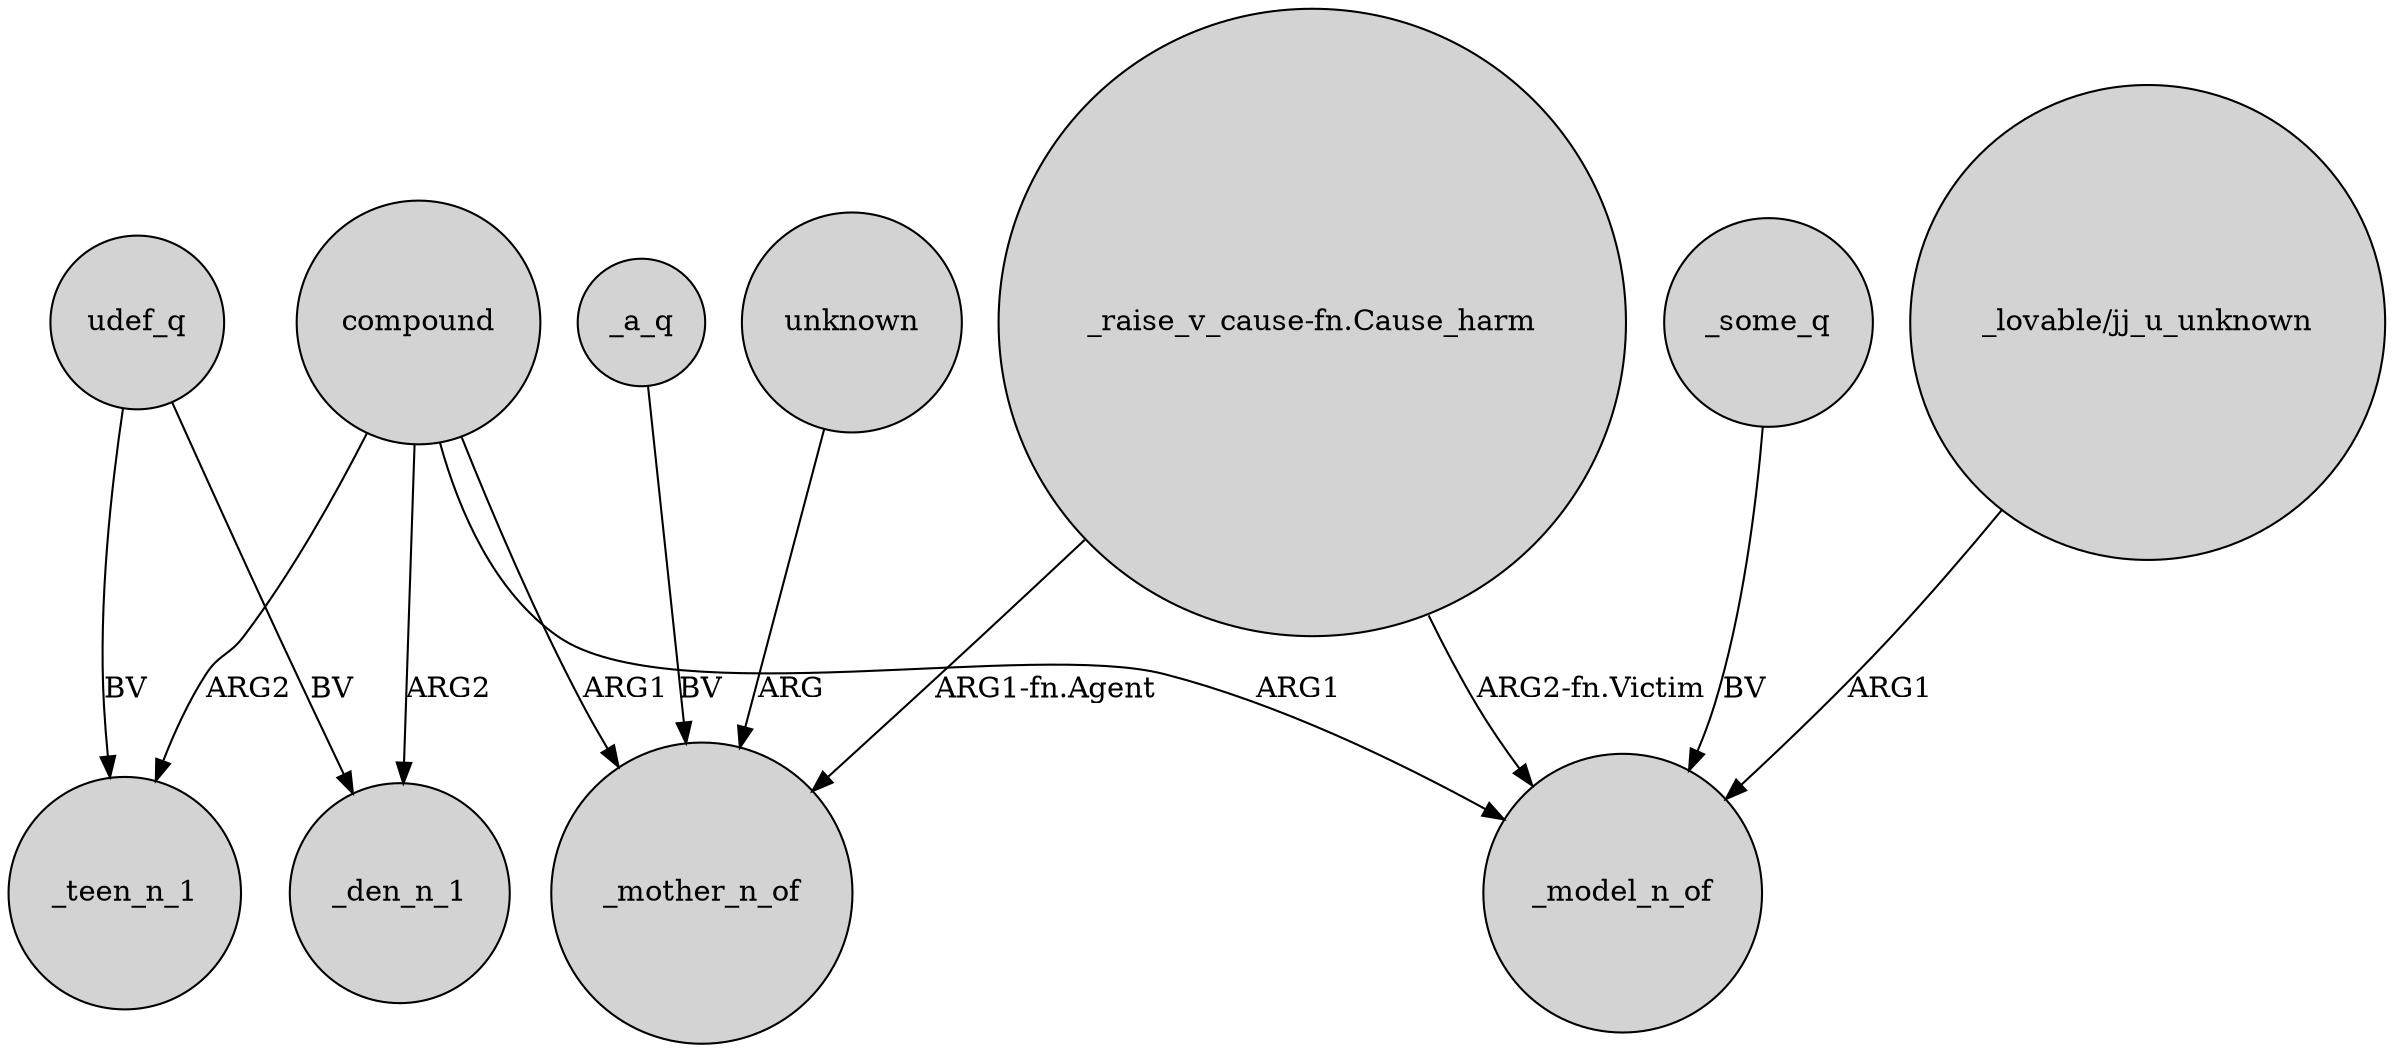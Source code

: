 digraph {
	node [shape=circle style=filled]
	udef_q -> _teen_n_1 [label=BV]
	"_raise_v_cause-fn.Cause_harm" -> _mother_n_of [label="ARG1-fn.Agent"]
	_some_q -> _model_n_of [label=BV]
	compound -> _teen_n_1 [label=ARG2]
	compound -> _mother_n_of [label=ARG1]
	"_raise_v_cause-fn.Cause_harm" -> _model_n_of [label="ARG2-fn.Victim"]
	"_lovable/jj_u_unknown" -> _model_n_of [label=ARG1]
	udef_q -> _den_n_1 [label=BV]
	compound -> _model_n_of [label=ARG1]
	_a_q -> _mother_n_of [label=BV]
	compound -> _den_n_1 [label=ARG2]
	unknown -> _mother_n_of [label=ARG]
}
